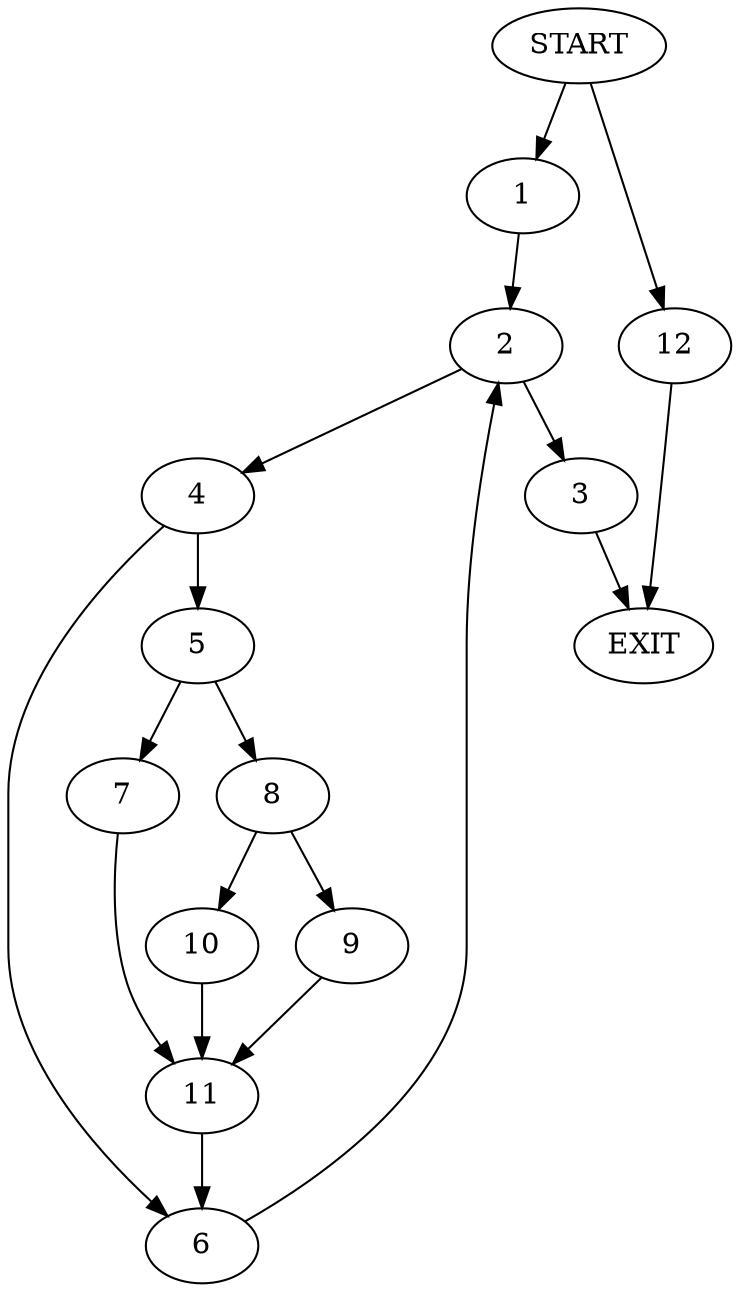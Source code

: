 digraph {
0 [label="START"]
13 [label="EXIT"]
0 -> 1
1 -> 2
2 -> 3
2 -> 4
4 -> 5
4 -> 6
3 -> 13
5 -> 7
5 -> 8
6 -> 2
8 -> 9
8 -> 10
7 -> 11
11 -> 6
9 -> 11
10 -> 11
0 -> 12
12 -> 13
}
